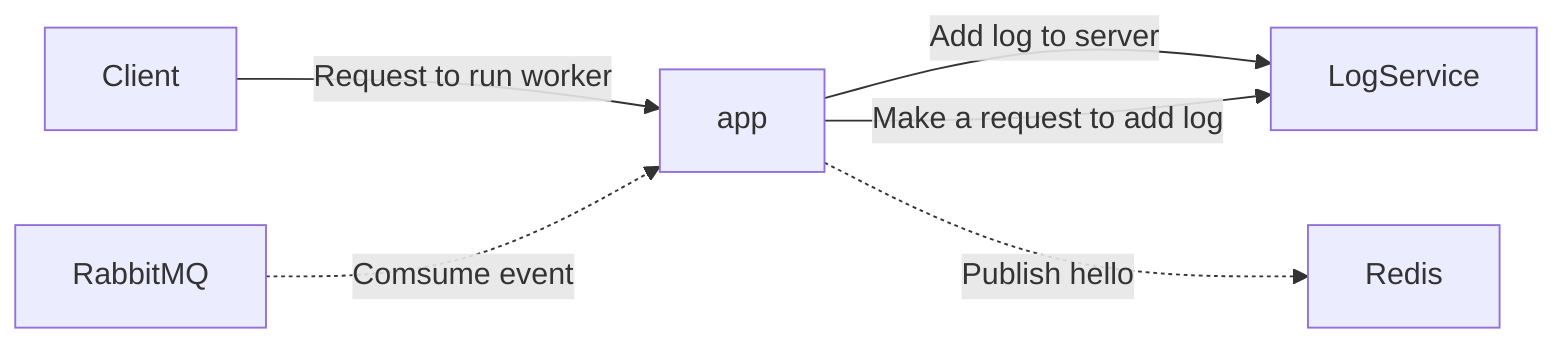 graph LR
Client
app
LogService
Redis
RabbitMQ
Client -->|Request to run worker| app
app -->|Add log to server| LogService
app -->|Make a request to add log| LogService
app -.->|Publish hello| Redis
RabbitMQ -.->|Comsume event| app